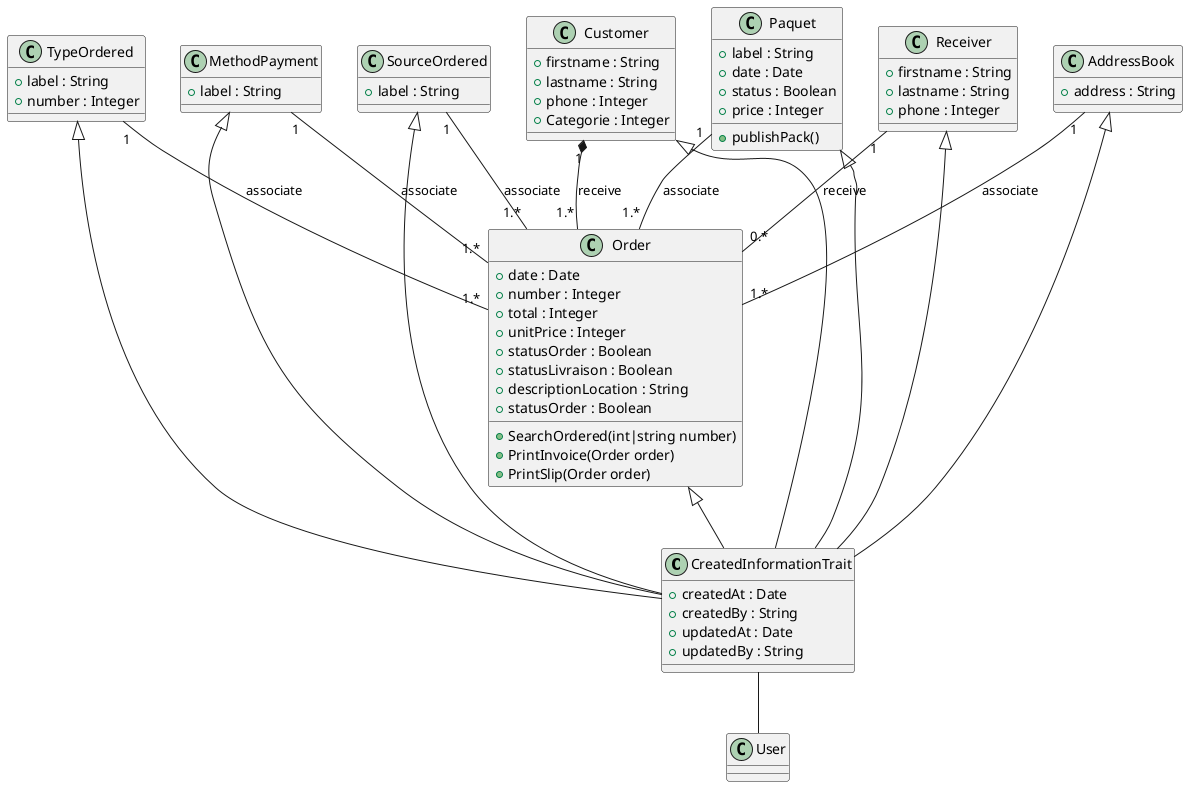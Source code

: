 
@startuml "Order"

!function $pmax()

!return "s"

!endfunction

class CreatedInformationTrait{
    + createdAt : Date
    + createdBy : String
    + updatedAt : Date
    + updatedBy : String
}

class TypeOrdered {
    + label : String
    + number : Integer
}

class MethodPayment {
    + label : String
}

class SourceOrdered {
    + label : String
}

class Receiver {
    + firstname : String
    + lastname : String
    + phone : Integer
}

class Customer {
    + firstname : String
    + lastname : String
    + phone : Integer
    + Categorie : Integer
}

class AddressBook {
    + address : String
}

class Paquet {
    + label : String
    + date : Date
    + status : Boolean
    + price : Integer
    + publishPack()
}

class Order {
    + date : Date
    + number : Integer
    + total : Integer
    + unitPrice : Integer
    + statusOrder : Boolean
    + statusLivraison : Boolean
    + descriptionLocation : String
    + statusOrder : Boolean
    + SearchOrdered(int|string number)
    + PrintInvoice(Order order)
    + PrintSlip(Order order)
}

Order <|--CreatedInformationTrait
AddressBook <|--CreatedInformationTrait
Customer <|--CreatedInformationTrait
Receiver <|--CreatedInformationTrait
SourceOrdered <|--CreatedInformationTrait
MethodPayment <|--CreatedInformationTrait
TypeOrdered <|--CreatedInformationTrait
Paquet <|--CreatedInformationTrait
CreatedInformationTrait -- User


TypeOrdered "1" -- "1.*" Order : associate
MethodPayment "1" -- "1.*" Order : associate
SourceOrdered "1" -- "1.*" Order : associate
Receiver "1" -- "0.*" Order : receive
Customer "1" *-- "1.*" Order : receive
AddressBook "1" -- "1.*" Order : associate
Paquet "1" -- "1.*" Order : associate
@enduml

